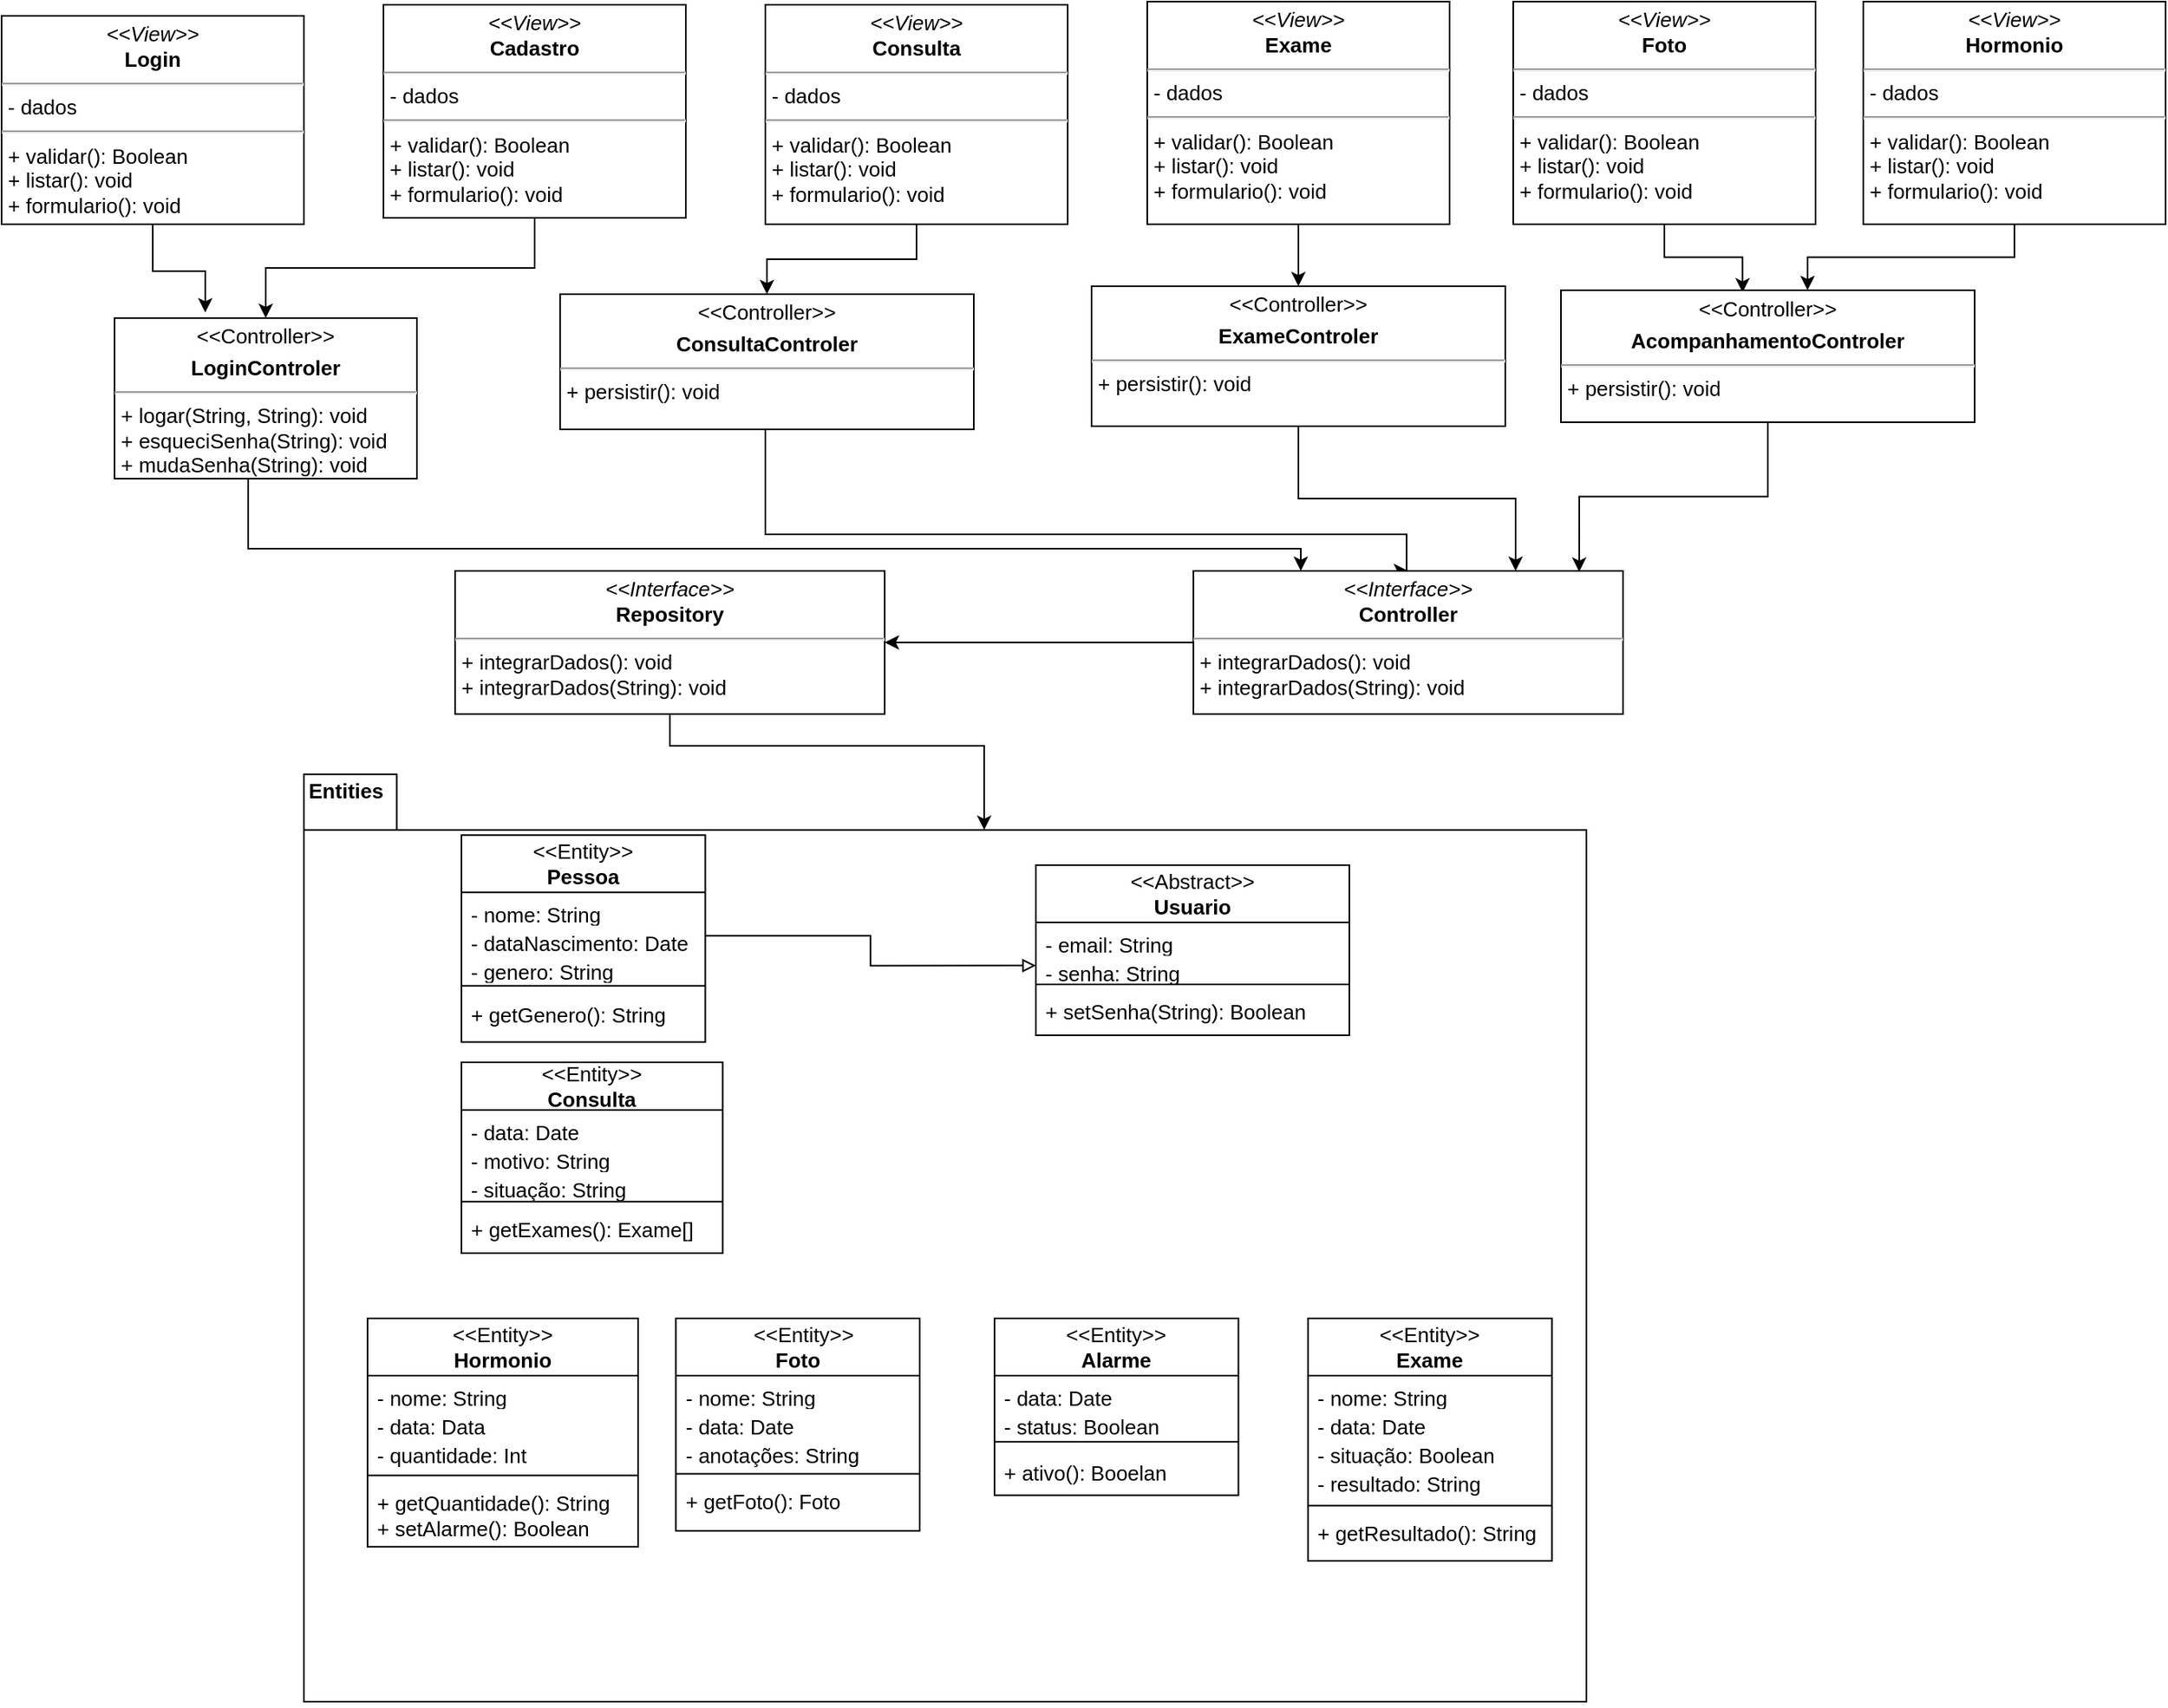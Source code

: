 <mxfile version="21.7.2" type="github">
  <diagram name="Página-1" id="MxIFzGJbgPdJj9NGr6BE">
    <mxGraphModel dx="3010" dy="834" grid="0" gridSize="10" guides="1" tooltips="1" connect="1" arrows="1" fold="1" page="1" pageScale="1" pageWidth="827" pageHeight="1169" math="0" shadow="0">
      <root>
        <mxCell id="0" />
        <mxCell id="1" parent="0" />
        <mxCell id="8MOAWp1Sfqbr2MybWYsb-131" style="edgeStyle=orthogonalEdgeStyle;rounded=0;orthogonalLoop=1;jettySize=auto;html=1;entryX=0.25;entryY=0;entryDx=0;entryDy=0;" edge="1" parent="1" source="8MOAWp1Sfqbr2MybWYsb-63" target="8MOAWp1Sfqbr2MybWYsb-112">
          <mxGeometry relative="1" as="geometry">
            <Array as="points">
              <mxPoint x="-502" y="363" />
              <mxPoint x="160" y="363" />
            </Array>
          </mxGeometry>
        </mxCell>
        <mxCell id="8MOAWp1Sfqbr2MybWYsb-63" value="&lt;p style=&quot;border-color: var(--border-color); margin: 4px 0px 0px; text-align: center; font-size: 13px;&quot;&gt;&amp;lt;&amp;lt;Controller&amp;gt;&amp;gt;&lt;/p&gt;&lt;p style=&quot;margin: 4px 0px 0px; text-align: center; font-size: 13px;&quot;&gt;&lt;b style=&quot;font-size: 13px;&quot;&gt;LoginControler&lt;/b&gt;&lt;/p&gt;&lt;hr style=&quot;font-size: 13px;&quot;&gt;&lt;p style=&quot;margin: 0px 0px 0px 4px; font-size: 13px;&quot;&gt;&lt;/p&gt;&lt;p style=&quot;margin: 0px 0px 0px 4px; font-size: 13px;&quot;&gt;+ logar(String, String): void&lt;/p&gt;&lt;p style=&quot;margin: 0px 0px 0px 4px; font-size: 13px;&quot;&gt;+ esqueciSenha(String): void&lt;/p&gt;&lt;p style=&quot;margin: 0px 0px 0px 4px; font-size: 13px;&quot;&gt;+ mudaSenha(String): void&lt;/p&gt;" style="verticalAlign=top;align=left;overflow=fill;fontSize=13;fontFamily=Helvetica;html=1;whiteSpace=wrap;swimlaneLine=1;" vertex="1" parent="1">
          <mxGeometry x="-586" y="218" width="190" height="101" as="geometry" />
        </mxCell>
        <mxCell id="8MOAWp1Sfqbr2MybWYsb-68" style="edgeStyle=orthogonalEdgeStyle;rounded=0;orthogonalLoop=1;jettySize=auto;html=1;entryX=0.3;entryY=-0.035;entryDx=0;entryDy=0;entryPerimeter=0;fontSize=13;swimlaneLine=1;" edge="1" parent="1" source="8MOAWp1Sfqbr2MybWYsb-64" target="8MOAWp1Sfqbr2MybWYsb-63">
          <mxGeometry relative="1" as="geometry" />
        </mxCell>
        <mxCell id="8MOAWp1Sfqbr2MybWYsb-64" value="&lt;p style=&quot;margin: 4px 0px 0px; text-align: center; font-size: 13px;&quot;&gt;&lt;i style=&quot;font-size: 13px;&quot;&gt;&amp;lt;&amp;lt;View&amp;gt;&amp;gt;&lt;/i&gt;&lt;br style=&quot;font-size: 13px;&quot;&gt;&lt;b style=&quot;font-size: 13px;&quot;&gt;Login&lt;/b&gt;&lt;/p&gt;&lt;hr style=&quot;font-size: 13px;&quot;&gt;&lt;p style=&quot;margin: 0px 0px 0px 4px; font-size: 13px;&quot;&gt;- dados&lt;br style=&quot;border-color: var(--border-color); font-size: 13px;&quot;&gt;&lt;/p&gt;&lt;hr style=&quot;font-size: 13px;&quot;&gt;&lt;p style=&quot;margin: 0px 0px 0px 4px; font-size: 13px;&quot;&gt;+ validar(): Boolean&lt;/p&gt;&lt;p style=&quot;border-color: var(--border-color); margin: 0px 0px 0px 4px; font-size: 13px;&quot;&gt;+ listar(): void&lt;/p&gt;&lt;p style=&quot;border-color: var(--border-color); margin: 0px 0px 0px 4px; font-size: 13px;&quot;&gt;+ formulario(): void&lt;/p&gt;" style="verticalAlign=top;align=left;overflow=fill;fontSize=13;fontFamily=Helvetica;html=1;whiteSpace=wrap;swimlaneLine=1;" vertex="1" parent="1">
          <mxGeometry x="-657" y="28" width="190" height="131" as="geometry" />
        </mxCell>
        <mxCell id="8MOAWp1Sfqbr2MybWYsb-67" style="edgeStyle=orthogonalEdgeStyle;rounded=0;orthogonalLoop=1;jettySize=auto;html=1;fontSize=13;swimlaneLine=1;" edge="1" parent="1" source="8MOAWp1Sfqbr2MybWYsb-66" target="8MOAWp1Sfqbr2MybWYsb-63">
          <mxGeometry relative="1" as="geometry" />
        </mxCell>
        <mxCell id="8MOAWp1Sfqbr2MybWYsb-66" value="&lt;p style=&quot;margin: 4px 0px 0px; text-align: center; font-size: 13px;&quot;&gt;&lt;i style=&quot;font-size: 13px;&quot;&gt;&amp;lt;&amp;lt;View&amp;gt;&amp;gt;&lt;/i&gt;&lt;br style=&quot;font-size: 13px;&quot;&gt;&lt;b style=&quot;font-size: 13px;&quot;&gt;Cadastro&lt;/b&gt;&lt;/p&gt;&lt;hr style=&quot;font-size: 13px;&quot;&gt;&lt;p style=&quot;margin: 0px 0px 0px 4px; font-size: 13px;&quot;&gt;- dados&lt;br style=&quot;font-size: 13px;&quot;&gt;&lt;/p&gt;&lt;hr style=&quot;font-size: 13px;&quot;&gt;&lt;p style=&quot;border-color: var(--border-color); margin: 0px 0px 0px 4px; font-size: 13px;&quot;&gt;+ validar(): Boolean&lt;/p&gt;&lt;p style=&quot;border-color: var(--border-color); margin: 0px 0px 0px 4px; font-size: 13px;&quot;&gt;+ listar(): void&lt;/p&gt;&lt;p style=&quot;border-color: var(--border-color); margin: 0px 0px 0px 4px; font-size: 13px;&quot;&gt;+ formulario(): void&lt;/p&gt;" style="verticalAlign=top;align=left;overflow=fill;fontSize=13;fontFamily=Helvetica;html=1;whiteSpace=wrap;swimlaneLine=1;" vertex="1" parent="1">
          <mxGeometry x="-417" y="21" width="190" height="134" as="geometry" />
        </mxCell>
        <mxCell id="8MOAWp1Sfqbr2MybWYsb-99" style="edgeStyle=orthogonalEdgeStyle;rounded=0;orthogonalLoop=1;jettySize=auto;html=1;entryX=0.5;entryY=0;entryDx=0;entryDy=0;fontSize=13;swimlaneLine=1;" edge="1" parent="1" source="8MOAWp1Sfqbr2MybWYsb-69" target="8MOAWp1Sfqbr2MybWYsb-98">
          <mxGeometry relative="1" as="geometry" />
        </mxCell>
        <mxCell id="8MOAWp1Sfqbr2MybWYsb-69" value="&lt;p style=&quot;margin: 4px 0px 0px; text-align: center; font-size: 13px;&quot;&gt;&lt;i style=&quot;font-size: 13px;&quot;&gt;&amp;lt;&amp;lt;View&amp;gt;&amp;gt;&lt;/i&gt;&lt;br style=&quot;font-size: 13px;&quot;&gt;&lt;b style=&quot;font-size: 13px;&quot;&gt;Consulta&lt;/b&gt;&lt;/p&gt;&lt;hr style=&quot;font-size: 13px;&quot;&gt;&lt;p style=&quot;margin: 0px 0px 0px 4px; font-size: 13px;&quot;&gt;- dados&lt;br style=&quot;border-color: var(--border-color); font-size: 13px;&quot;&gt;&lt;/p&gt;&lt;hr style=&quot;font-size: 13px;&quot;&gt;&lt;p style=&quot;border-color: var(--border-color); margin: 0px 0px 0px 4px; font-size: 13px;&quot;&gt;+ validar(): Boolean&lt;/p&gt;&lt;p style=&quot;border-color: var(--border-color); margin: 0px 0px 0px 4px; font-size: 13px;&quot;&gt;+ listar(): void&lt;/p&gt;&lt;p style=&quot;border-color: var(--border-color); margin: 0px 0px 0px 4px; font-size: 13px;&quot;&gt;+ formulario(): void&lt;/p&gt;" style="verticalAlign=top;align=left;overflow=fill;fontSize=13;fontFamily=Helvetica;html=1;whiteSpace=wrap;swimlaneLine=1;" vertex="1" parent="1">
          <mxGeometry x="-177" y="21" width="190" height="138" as="geometry" />
        </mxCell>
        <mxCell id="8MOAWp1Sfqbr2MybWYsb-124" style="edgeStyle=orthogonalEdgeStyle;rounded=0;orthogonalLoop=1;jettySize=auto;html=1;entryX=0;entryY=0;entryDx=427.5;entryDy=35;entryPerimeter=0;" edge="1" parent="1" source="8MOAWp1Sfqbr2MybWYsb-71" target="8MOAWp1Sfqbr2MybWYsb-72">
          <mxGeometry relative="1" as="geometry">
            <Array as="points">
              <mxPoint x="-237" y="487" />
              <mxPoint x="-40" y="487" />
            </Array>
          </mxGeometry>
        </mxCell>
        <mxCell id="8MOAWp1Sfqbr2MybWYsb-71" value="&lt;p style=&quot;margin: 4px 0px 0px; text-align: center; font-size: 13px;&quot;&gt;&lt;i style=&quot;font-size: 13px;&quot;&gt;&amp;lt;&amp;lt;Interface&amp;gt;&amp;gt;&lt;/i&gt;&lt;br style=&quot;font-size: 13px;&quot;&gt;&lt;b style=&quot;font-size: 13px;&quot;&gt;Repository&lt;/b&gt;&lt;/p&gt;&lt;hr style=&quot;font-size: 13px;&quot;&gt;&lt;p style=&quot;margin: 0px 0px 0px 4px; font-size: 13px;&quot;&gt;&lt;/p&gt;&lt;p style=&quot;margin: 0px 0px 0px 4px; font-size: 13px;&quot;&gt;+ integrarDados(): void&lt;/p&gt;&lt;p style=&quot;margin: 0px 0px 0px 4px; font-size: 13px;&quot;&gt;+ integrarDados(String): void&lt;br style=&quot;font-size: 13px;&quot;&gt;&lt;/p&gt;" style="verticalAlign=top;align=left;overflow=fill;fontSize=13;fontFamily=Helvetica;html=1;whiteSpace=wrap;swimlaneLine=1;" vertex="1" parent="1">
          <mxGeometry x="-372" y="377" width="270" height="90" as="geometry" />
        </mxCell>
        <mxCell id="8MOAWp1Sfqbr2MybWYsb-96" value="" style="group;fontSize=13;swimlaneLine=1;" vertex="1" connectable="0" parent="1">
          <mxGeometry x="-471" y="509" width="810" height="582" as="geometry" />
        </mxCell>
        <mxCell id="8MOAWp1Sfqbr2MybWYsb-72" value="" style="shape=folder;fontStyle=1;spacingTop=10;tabWidth=45;tabHeight=35;tabPosition=left;html=1;whiteSpace=wrap;fontSize=13;swimlaneLine=1;" vertex="1" parent="8MOAWp1Sfqbr2MybWYsb-96">
          <mxGeometry x="4" y="-4.18" width="806" height="583.18" as="geometry" />
        </mxCell>
        <mxCell id="8MOAWp1Sfqbr2MybWYsb-1" value="&amp;nbsp; &amp;lt;&amp;lt;Entity&amp;gt;&amp;gt;&lt;br style=&quot;border-color: var(--border-color); font-size: 13px;&quot;&gt;&lt;b style=&quot;font-size: 13px;&quot;&gt;Foto&lt;/b&gt;" style="swimlane;fontStyle=0;childLayout=stackLayout;horizontal=1;startSize=36;fillColor=none;horizontalStack=0;resizeParent=1;resizeParentMax=0;resizeLast=0;collapsible=1;marginBottom=0;whiteSpace=wrap;html=1;fontSize=13;swimlaneLine=1;" vertex="1" parent="8MOAWp1Sfqbr2MybWYsb-96">
          <mxGeometry x="237.74" y="338" width="153.24" height="133.64" as="geometry" />
        </mxCell>
        <mxCell id="8MOAWp1Sfqbr2MybWYsb-2" value="- nome: String" style="text;strokeColor=none;fillColor=none;align=left;verticalAlign=top;spacingLeft=4;spacingRight=4;overflow=hidden;rotatable=0;points=[[0,0.5],[1,0.5]];portConstraint=eastwest;whiteSpace=wrap;html=1;fontSize=13;swimlaneLine=1;" vertex="1" parent="8MOAWp1Sfqbr2MybWYsb-1">
          <mxGeometry y="36" width="153.24" height="18.122" as="geometry" />
        </mxCell>
        <mxCell id="8MOAWp1Sfqbr2MybWYsb-3" value="- data: Date" style="text;strokeColor=none;fillColor=none;align=left;verticalAlign=top;spacingLeft=4;spacingRight=4;overflow=hidden;rotatable=0;points=[[0,0.5],[1,0.5]];portConstraint=eastwest;whiteSpace=wrap;html=1;fontSize=13;swimlaneLine=1;" vertex="1" parent="8MOAWp1Sfqbr2MybWYsb-1">
          <mxGeometry y="54.122" width="153.24" height="18.122" as="geometry" />
        </mxCell>
        <mxCell id="8MOAWp1Sfqbr2MybWYsb-4" value="- anotações: String" style="text;strokeColor=none;fillColor=none;align=left;verticalAlign=top;spacingLeft=4;spacingRight=4;overflow=hidden;rotatable=0;points=[[0,0.5],[1,0.5]];portConstraint=eastwest;whiteSpace=wrap;html=1;fontSize=13;swimlaneLine=1;" vertex="1" parent="8MOAWp1Sfqbr2MybWYsb-1">
          <mxGeometry y="72.244" width="153.24" height="22.76" as="geometry" />
        </mxCell>
        <mxCell id="8MOAWp1Sfqbr2MybWYsb-84" value="" style="line;strokeWidth=1;fillColor=none;align=left;verticalAlign=middle;spacingTop=-1;spacingLeft=3;spacingRight=3;rotatable=0;labelPosition=right;points=[];portConstraint=eastwest;strokeColor=inherit;fontSize=13;swimlaneLine=1;" vertex="1" parent="8MOAWp1Sfqbr2MybWYsb-1">
          <mxGeometry y="95.004" width="153.24" height="5.576" as="geometry" />
        </mxCell>
        <mxCell id="8MOAWp1Sfqbr2MybWYsb-85" value="+ getFoto(): Foto" style="text;strokeColor=none;fillColor=none;align=left;verticalAlign=top;spacingLeft=4;spacingRight=4;overflow=hidden;rotatable=0;points=[[0,0.5],[1,0.5]];portConstraint=eastwest;whiteSpace=wrap;html=1;fontSize=13;swimlaneLine=1;" vertex="1" parent="8MOAWp1Sfqbr2MybWYsb-1">
          <mxGeometry y="100.58" width="153.24" height="33.06" as="geometry" />
        </mxCell>
        <mxCell id="8MOAWp1Sfqbr2MybWYsb-5" value="&amp;lt;&amp;lt;Entity&amp;gt;&amp;gt;&lt;br style=&quot;border-color: var(--border-color); font-size: 13px;&quot;&gt;&lt;b style=&quot;font-size: 13px;&quot;&gt;Hormonio&lt;/b&gt;" style="swimlane;fontStyle=0;childLayout=stackLayout;horizontal=1;startSize=36;fillColor=none;horizontalStack=0;resizeParent=1;resizeParentMax=0;resizeLast=0;collapsible=1;marginBottom=0;whiteSpace=wrap;html=1;fontSize=13;swimlaneLine=1;" vertex="1" parent="8MOAWp1Sfqbr2MybWYsb-96">
          <mxGeometry x="44" y="338" width="170" height="143.64" as="geometry" />
        </mxCell>
        <mxCell id="8MOAWp1Sfqbr2MybWYsb-6" value="- nome: String" style="text;strokeColor=none;fillColor=none;align=left;verticalAlign=top;spacingLeft=4;spacingRight=4;overflow=hidden;rotatable=0;points=[[0,0.5],[1,0.5]];portConstraint=eastwest;whiteSpace=wrap;html=1;fontSize=13;swimlaneLine=1;" vertex="1" parent="8MOAWp1Sfqbr2MybWYsb-5">
          <mxGeometry y="36" width="170" height="18.122" as="geometry" />
        </mxCell>
        <mxCell id="8MOAWp1Sfqbr2MybWYsb-7" value="- data: Data" style="text;strokeColor=none;fillColor=none;align=left;verticalAlign=top;spacingLeft=4;spacingRight=4;overflow=hidden;rotatable=0;points=[[0,0.5],[1,0.5]];portConstraint=eastwest;whiteSpace=wrap;html=1;fontSize=13;swimlaneLine=1;" vertex="1" parent="8MOAWp1Sfqbr2MybWYsb-5">
          <mxGeometry y="54.122" width="170" height="18.122" as="geometry" />
        </mxCell>
        <mxCell id="8MOAWp1Sfqbr2MybWYsb-8" value="- quantidade: Int" style="text;strokeColor=none;fillColor=none;align=left;verticalAlign=top;spacingLeft=4;spacingRight=4;overflow=hidden;rotatable=0;points=[[0,0.5],[1,0.5]];portConstraint=eastwest;whiteSpace=wrap;html=1;fontSize=13;swimlaneLine=1;" vertex="1" parent="8MOAWp1Sfqbr2MybWYsb-5">
          <mxGeometry y="72.244" width="170" height="23.76" as="geometry" />
        </mxCell>
        <mxCell id="8MOAWp1Sfqbr2MybWYsb-46" value="" style="line;strokeWidth=1;fillColor=none;align=left;verticalAlign=middle;spacingTop=-1;spacingLeft=3;spacingRight=3;rotatable=0;labelPosition=right;points=[];portConstraint=eastwest;strokeColor=inherit;fontSize=13;swimlaneLine=1;" vertex="1" parent="8MOAWp1Sfqbr2MybWYsb-5">
          <mxGeometry y="96.004" width="170" height="5.576" as="geometry" />
        </mxCell>
        <mxCell id="8MOAWp1Sfqbr2MybWYsb-47" value="+ getQuantidade(): String&lt;br style=&quot;font-size: 13px;&quot;&gt;+ setAlarme(): Boolean" style="text;strokeColor=none;fillColor=none;align=left;verticalAlign=top;spacingLeft=4;spacingRight=4;overflow=hidden;rotatable=0;points=[[0,0.5],[1,0.5]];portConstraint=eastwest;whiteSpace=wrap;html=1;fontSize=13;swimlaneLine=1;" vertex="1" parent="8MOAWp1Sfqbr2MybWYsb-5">
          <mxGeometry y="101.58" width="170" height="42.06" as="geometry" />
        </mxCell>
        <mxCell id="8MOAWp1Sfqbr2MybWYsb-10" value="&amp;lt;&amp;lt;Entity&amp;gt;&amp;gt;&lt;br style=&quot;font-size: 13px;&quot;&gt;&lt;b style=&quot;font-size: 13px;&quot;&gt;Pessoa&lt;/b&gt;" style="swimlane;fontStyle=0;childLayout=stackLayout;horizontal=1;startSize=36;fillColor=none;horizontalStack=0;resizeParent=1;resizeParentMax=0;resizeLast=0;collapsible=1;marginBottom=0;whiteSpace=wrap;html=1;fontSize=13;swimlaneLine=1;" vertex="1" parent="8MOAWp1Sfqbr2MybWYsb-96">
          <mxGeometry x="103.003" y="34.153" width="153.24" height="130.056" as="geometry" />
        </mxCell>
        <mxCell id="8MOAWp1Sfqbr2MybWYsb-11" value="- nome: String" style="text;strokeColor=none;fillColor=none;align=left;verticalAlign=top;spacingLeft=4;spacingRight=4;overflow=hidden;rotatable=0;points=[[0,0.5],[1,0.5]];portConstraint=eastwest;whiteSpace=wrap;html=1;fontSize=13;swimlaneLine=1;" vertex="1" parent="8MOAWp1Sfqbr2MybWYsb-10">
          <mxGeometry y="36" width="153.24" height="18.122" as="geometry" />
        </mxCell>
        <mxCell id="8MOAWp1Sfqbr2MybWYsb-12" value="- dataNascimento: Date" style="text;strokeColor=none;fillColor=none;align=left;verticalAlign=top;spacingLeft=4;spacingRight=4;overflow=hidden;rotatable=0;points=[[0,0.5],[1,0.5]];portConstraint=eastwest;whiteSpace=wrap;html=1;fontSize=13;swimlaneLine=1;" vertex="1" parent="8MOAWp1Sfqbr2MybWYsb-10">
          <mxGeometry y="54.122" width="153.24" height="18.122" as="geometry" />
        </mxCell>
        <mxCell id="8MOAWp1Sfqbr2MybWYsb-13" value="- genero: String" style="text;strokeColor=none;fillColor=none;align=left;verticalAlign=top;spacingLeft=4;spacingRight=4;overflow=hidden;rotatable=0;points=[[0,0.5],[1,0.5]];portConstraint=eastwest;whiteSpace=wrap;html=1;fontSize=13;swimlaneLine=1;" vertex="1" parent="8MOAWp1Sfqbr2MybWYsb-10">
          <mxGeometry y="72.244" width="153.24" height="18.122" as="geometry" />
        </mxCell>
        <mxCell id="8MOAWp1Sfqbr2MybWYsb-57" value="" style="line;strokeWidth=1;fillColor=none;align=left;verticalAlign=middle;spacingTop=-1;spacingLeft=3;spacingRight=3;rotatable=0;labelPosition=right;points=[];portConstraint=eastwest;strokeColor=inherit;fontSize=13;swimlaneLine=1;" vertex="1" parent="8MOAWp1Sfqbr2MybWYsb-10">
          <mxGeometry y="90.366" width="153.24" height="8.63" as="geometry" />
        </mxCell>
        <mxCell id="8MOAWp1Sfqbr2MybWYsb-58" value="+ getGenero(): String" style="text;strokeColor=none;fillColor=none;align=left;verticalAlign=top;spacingLeft=4;spacingRight=4;overflow=hidden;rotatable=0;points=[[0,0.5],[1,0.5]];portConstraint=eastwest;whiteSpace=wrap;html=1;fontSize=13;swimlaneLine=1;" vertex="1" parent="8MOAWp1Sfqbr2MybWYsb-10">
          <mxGeometry y="98.996" width="153.24" height="31.06" as="geometry" />
        </mxCell>
        <mxCell id="8MOAWp1Sfqbr2MybWYsb-14" value="&amp;lt;&amp;lt;Entity&amp;gt;&amp;gt;&lt;br style=&quot;border-color: var(--border-color); font-size: 13px;&quot;&gt;&lt;b style=&quot;font-size: 13px;&quot;&gt;Consulta&lt;/b&gt;" style="swimlane;fontStyle=0;childLayout=stackLayout;horizontal=1;startSize=30;fillColor=none;horizontalStack=0;resizeParent=1;resizeParentMax=0;resizeLast=0;collapsible=1;marginBottom=0;whiteSpace=wrap;html=1;fontSize=13;swimlaneLine=1;" vertex="1" parent="8MOAWp1Sfqbr2MybWYsb-96">
          <mxGeometry x="103.003" y="176.995" width="164.19" height="119.996" as="geometry" />
        </mxCell>
        <mxCell id="8MOAWp1Sfqbr2MybWYsb-15" value="- data: Date" style="text;strokeColor=none;fillColor=none;align=left;verticalAlign=top;spacingLeft=4;spacingRight=4;overflow=hidden;rotatable=0;points=[[0,0.5],[1,0.5]];portConstraint=eastwest;whiteSpace=wrap;html=1;fontSize=13;swimlaneLine=1;" vertex="1" parent="8MOAWp1Sfqbr2MybWYsb-14">
          <mxGeometry y="30" width="164.19" height="18.122" as="geometry" />
        </mxCell>
        <mxCell id="8MOAWp1Sfqbr2MybWYsb-16" value="- motivo: String" style="text;strokeColor=none;fillColor=none;align=left;verticalAlign=top;spacingLeft=4;spacingRight=4;overflow=hidden;rotatable=0;points=[[0,0.5],[1,0.5]];portConstraint=eastwest;whiteSpace=wrap;html=1;fontSize=13;swimlaneLine=1;" vertex="1" parent="8MOAWp1Sfqbr2MybWYsb-14">
          <mxGeometry y="48.122" width="164.19" height="18.122" as="geometry" />
        </mxCell>
        <mxCell id="8MOAWp1Sfqbr2MybWYsb-17" value="- situação: String" style="text;strokeColor=none;fillColor=none;align=left;verticalAlign=top;spacingLeft=4;spacingRight=4;overflow=hidden;rotatable=0;points=[[0,0.5],[1,0.5]];portConstraint=eastwest;whiteSpace=wrap;html=1;fontSize=13;swimlaneLine=1;" vertex="1" parent="8MOAWp1Sfqbr2MybWYsb-14">
          <mxGeometry y="66.244" width="164.19" height="18.122" as="geometry" />
        </mxCell>
        <mxCell id="8MOAWp1Sfqbr2MybWYsb-78" value="" style="line;strokeWidth=1;fillColor=none;align=left;verticalAlign=middle;spacingTop=-1;spacingLeft=3;spacingRight=3;rotatable=0;labelPosition=right;points=[];portConstraint=eastwest;strokeColor=inherit;fontSize=13;swimlaneLine=1;" vertex="1" parent="8MOAWp1Sfqbr2MybWYsb-14">
          <mxGeometry y="84.366" width="164.19" height="6.63" as="geometry" />
        </mxCell>
        <mxCell id="8MOAWp1Sfqbr2MybWYsb-79" value="+ getExames(): Exame[]" style="text;strokeColor=none;fillColor=none;align=left;verticalAlign=top;spacingLeft=4;spacingRight=4;overflow=hidden;rotatable=0;points=[[0,0.5],[1,0.5]];portConstraint=eastwest;whiteSpace=wrap;html=1;fontSize=13;swimlaneLine=1;" vertex="1" parent="8MOAWp1Sfqbr2MybWYsb-14">
          <mxGeometry y="90.996" width="164.19" height="29" as="geometry" />
        </mxCell>
        <mxCell id="8MOAWp1Sfqbr2MybWYsb-18" value="&amp;lt;&amp;lt;Entity&amp;gt;&amp;gt;&lt;br style=&quot;border-color: var(--border-color); font-size: 13px;&quot;&gt;&lt;b style=&quot;font-size: 13px;&quot;&gt;Exame&lt;/b&gt;" style="swimlane;fontStyle=0;childLayout=stackLayout;horizontal=1;startSize=36;fillColor=none;horizontalStack=0;resizeParent=1;resizeParentMax=0;resizeLast=0;collapsible=1;marginBottom=0;whiteSpace=wrap;html=1;fontSize=13;swimlaneLine=1;" vertex="1" parent="8MOAWp1Sfqbr2MybWYsb-96">
          <mxGeometry x="635.079" y="338.004" width="153.24" height="152.513" as="geometry" />
        </mxCell>
        <mxCell id="8MOAWp1Sfqbr2MybWYsb-19" value="- nome: String" style="text;strokeColor=none;fillColor=none;align=left;verticalAlign=top;spacingLeft=4;spacingRight=4;overflow=hidden;rotatable=0;points=[[0,0.5],[1,0.5]];portConstraint=eastwest;whiteSpace=wrap;html=1;fontSize=13;swimlaneLine=1;" vertex="1" parent="8MOAWp1Sfqbr2MybWYsb-18">
          <mxGeometry y="36" width="153.24" height="18.122" as="geometry" />
        </mxCell>
        <mxCell id="8MOAWp1Sfqbr2MybWYsb-20" value="- data: Date" style="text;strokeColor=none;fillColor=none;align=left;verticalAlign=top;spacingLeft=4;spacingRight=4;overflow=hidden;rotatable=0;points=[[0,0.5],[1,0.5]];portConstraint=eastwest;whiteSpace=wrap;html=1;fontSize=13;swimlaneLine=1;" vertex="1" parent="8MOAWp1Sfqbr2MybWYsb-18">
          <mxGeometry y="54.122" width="153.24" height="18.122" as="geometry" />
        </mxCell>
        <mxCell id="8MOAWp1Sfqbr2MybWYsb-21" value="- situação: Boolean" style="text;strokeColor=none;fillColor=none;align=left;verticalAlign=top;spacingLeft=4;spacingRight=4;overflow=hidden;rotatable=0;points=[[0,0.5],[1,0.5]];portConstraint=eastwest;whiteSpace=wrap;html=1;fontSize=13;swimlaneLine=1;" vertex="1" parent="8MOAWp1Sfqbr2MybWYsb-18">
          <mxGeometry y="72.244" width="153.24" height="18.122" as="geometry" />
        </mxCell>
        <mxCell id="8MOAWp1Sfqbr2MybWYsb-22" value="- resultado: String" style="text;strokeColor=none;fillColor=none;align=left;verticalAlign=top;spacingLeft=4;spacingRight=4;overflow=hidden;rotatable=0;points=[[0,0.5],[1,0.5]];portConstraint=eastwest;whiteSpace=wrap;html=1;fontSize=13;swimlaneLine=1;" vertex="1" parent="8MOAWp1Sfqbr2MybWYsb-18">
          <mxGeometry y="90.366" width="153.24" height="24.63" as="geometry" />
        </mxCell>
        <mxCell id="8MOAWp1Sfqbr2MybWYsb-80" value="" style="line;strokeWidth=1;fillColor=none;align=left;verticalAlign=middle;spacingTop=-1;spacingLeft=3;spacingRight=3;rotatable=0;labelPosition=right;points=[];portConstraint=eastwest;strokeColor=inherit;fontSize=13;swimlaneLine=1;" vertex="1" parent="8MOAWp1Sfqbr2MybWYsb-18">
          <mxGeometry y="114.996" width="153.24" height="5.576" as="geometry" />
        </mxCell>
        <mxCell id="8MOAWp1Sfqbr2MybWYsb-81" value="+ getResultado(): String" style="text;strokeColor=none;fillColor=none;align=left;verticalAlign=top;spacingLeft=4;spacingRight=4;overflow=hidden;rotatable=0;points=[[0,0.5],[1,0.5]];portConstraint=eastwest;whiteSpace=wrap;html=1;fontSize=13;swimlaneLine=1;" vertex="1" parent="8MOAWp1Sfqbr2MybWYsb-18">
          <mxGeometry y="120.573" width="153.24" height="31.94" as="geometry" />
        </mxCell>
        <mxCell id="8MOAWp1Sfqbr2MybWYsb-48" value="&amp;lt;&amp;lt;Entity&amp;gt;&amp;gt;&lt;br style=&quot;border-color: var(--border-color); font-size: 13px;&quot;&gt;&lt;b style=&quot;font-size: 13px;&quot;&gt;Alarme&lt;/b&gt;" style="swimlane;fontStyle=0;childLayout=stackLayout;horizontal=1;startSize=36;fillColor=none;horizontalStack=0;resizeParent=1;resizeParentMax=0;resizeLast=0;collapsible=1;marginBottom=0;whiteSpace=wrap;html=1;fontSize=13;swimlaneLine=1;" vertex="1" parent="8MOAWp1Sfqbr2MybWYsb-96">
          <mxGeometry x="438.052" y="338.004" width="153.24" height="111.184" as="geometry" />
        </mxCell>
        <mxCell id="8MOAWp1Sfqbr2MybWYsb-50" value="- data: Date" style="text;strokeColor=none;fillColor=none;align=left;verticalAlign=top;spacingLeft=4;spacingRight=4;overflow=hidden;rotatable=0;points=[[0,0.5],[1,0.5]];portConstraint=eastwest;whiteSpace=wrap;html=1;fontSize=13;swimlaneLine=1;" vertex="1" parent="8MOAWp1Sfqbr2MybWYsb-48">
          <mxGeometry y="36" width="153.24" height="18.122" as="geometry" />
        </mxCell>
        <mxCell id="8MOAWp1Sfqbr2MybWYsb-51" value="- status: Boolean" style="text;strokeColor=none;fillColor=none;align=left;verticalAlign=top;spacingLeft=4;spacingRight=4;overflow=hidden;rotatable=0;points=[[0,0.5],[1,0.5]];portConstraint=eastwest;whiteSpace=wrap;html=1;fontSize=13;swimlaneLine=1;" vertex="1" parent="8MOAWp1Sfqbr2MybWYsb-48">
          <mxGeometry y="54.122" width="153.24" height="18.122" as="geometry" />
        </mxCell>
        <mxCell id="8MOAWp1Sfqbr2MybWYsb-52" value="" style="line;strokeWidth=1;fillColor=none;align=left;verticalAlign=middle;spacingTop=-1;spacingLeft=3;spacingRight=3;rotatable=0;labelPosition=right;points=[];portConstraint=eastwest;strokeColor=inherit;fontSize=13;swimlaneLine=1;" vertex="1" parent="8MOAWp1Sfqbr2MybWYsb-48">
          <mxGeometry y="72.244" width="153.24" height="10.76" as="geometry" />
        </mxCell>
        <mxCell id="8MOAWp1Sfqbr2MybWYsb-53" value="+ ativo(): Booelan" style="text;strokeColor=none;fillColor=none;align=left;verticalAlign=top;spacingLeft=4;spacingRight=4;overflow=hidden;rotatable=0;points=[[0,0.5],[1,0.5]];portConstraint=eastwest;whiteSpace=wrap;html=1;fontSize=13;swimlaneLine=1;" vertex="1" parent="8MOAWp1Sfqbr2MybWYsb-48">
          <mxGeometry y="83.004" width="153.24" height="28.18" as="geometry" />
        </mxCell>
        <mxCell id="8MOAWp1Sfqbr2MybWYsb-73" value="&lt;b style=&quot;font-size: 13px;&quot;&gt;&lt;font style=&quot;font-size: 13px;&quot;&gt;Entities&lt;/font&gt;&lt;/b&gt;" style="text;html=1;strokeColor=none;fillColor=none;align=center;verticalAlign=middle;whiteSpace=wrap;rounded=0;fontSize=13;swimlaneLine=1;" vertex="1" parent="8MOAWp1Sfqbr2MybWYsb-96">
          <mxGeometry y="-6.273" width="61" height="24.395" as="geometry" />
        </mxCell>
        <mxCell id="8MOAWp1Sfqbr2MybWYsb-90" value="&amp;lt;&amp;lt;Abstract&amp;gt;&amp;gt;&lt;br style=&quot;font-size: 13px;&quot;&gt;&lt;b style=&quot;font-size: 13px;&quot;&gt;Usuario&lt;/b&gt;" style="swimlane;fontStyle=0;childLayout=stackLayout;horizontal=1;startSize=36;fillColor=none;horizontalStack=0;resizeParent=1;resizeParentMax=0;resizeLast=0;collapsible=1;marginBottom=0;whiteSpace=wrap;html=1;fontSize=13;swimlaneLine=1;" vertex="1" parent="8MOAWp1Sfqbr2MybWYsb-96">
          <mxGeometry x="464.0" y="53.003" width="197.03" height="107.0" as="geometry" />
        </mxCell>
        <mxCell id="8MOAWp1Sfqbr2MybWYsb-91" value="- email: String" style="text;strokeColor=none;fillColor=none;align=left;verticalAlign=top;spacingLeft=4;spacingRight=4;overflow=hidden;rotatable=0;points=[[0,0.5],[1,0.5]];portConstraint=eastwest;whiteSpace=wrap;html=1;fontSize=13;swimlaneLine=1;" vertex="1" parent="8MOAWp1Sfqbr2MybWYsb-90">
          <mxGeometry y="36" width="197.03" height="18.122" as="geometry" />
        </mxCell>
        <mxCell id="8MOAWp1Sfqbr2MybWYsb-92" value="- senha: String" style="text;strokeColor=none;fillColor=none;align=left;verticalAlign=top;spacingLeft=4;spacingRight=4;overflow=hidden;rotatable=0;points=[[0,0.5],[1,0.5]];portConstraint=eastwest;whiteSpace=wrap;html=1;fontSize=13;swimlaneLine=1;" vertex="1" parent="8MOAWp1Sfqbr2MybWYsb-90">
          <mxGeometry y="54.122" width="197.03" height="18.122" as="geometry" />
        </mxCell>
        <mxCell id="8MOAWp1Sfqbr2MybWYsb-94" value="" style="line;strokeWidth=1;fillColor=none;align=left;verticalAlign=middle;spacingTop=-1;spacingLeft=3;spacingRight=3;rotatable=0;labelPosition=right;points=[];portConstraint=eastwest;strokeColor=inherit;fontSize=13;swimlaneLine=1;" vertex="1" parent="8MOAWp1Sfqbr2MybWYsb-90">
          <mxGeometry y="72.244" width="197.03" height="5.576" as="geometry" />
        </mxCell>
        <mxCell id="8MOAWp1Sfqbr2MybWYsb-95" value="+ setSenha(String): Boolean" style="text;strokeColor=none;fillColor=none;align=left;verticalAlign=top;spacingLeft=4;spacingRight=4;overflow=hidden;rotatable=0;points=[[0,0.5],[1,0.5]];portConstraint=eastwest;whiteSpace=wrap;html=1;fontSize=13;swimlaneLine=1;" vertex="1" parent="8MOAWp1Sfqbr2MybWYsb-90">
          <mxGeometry y="77.82" width="197.03" height="29.18" as="geometry" />
        </mxCell>
        <mxCell id="8MOAWp1Sfqbr2MybWYsb-104" style="edgeStyle=orthogonalEdgeStyle;rounded=0;orthogonalLoop=1;jettySize=auto;html=1;entryX=0;entryY=0.5;entryDx=0;entryDy=0;endArrow=block;endFill=0;fontSize=13;swimlaneLine=1;" edge="1" parent="8MOAWp1Sfqbr2MybWYsb-96" source="8MOAWp1Sfqbr2MybWYsb-12" target="8MOAWp1Sfqbr2MybWYsb-92">
          <mxGeometry relative="1" as="geometry" />
        </mxCell>
        <mxCell id="8MOAWp1Sfqbr2MybWYsb-102" style="edgeStyle=orthogonalEdgeStyle;rounded=0;orthogonalLoop=1;jettySize=auto;html=1;entryX=0.5;entryY=0;entryDx=0;entryDy=0;fontSize=13;swimlaneLine=1;" edge="1" parent="1" source="8MOAWp1Sfqbr2MybWYsb-97" target="8MOAWp1Sfqbr2MybWYsb-101">
          <mxGeometry relative="1" as="geometry" />
        </mxCell>
        <mxCell id="8MOAWp1Sfqbr2MybWYsb-97" value="&lt;p style=&quot;margin: 4px 0px 0px; text-align: center; font-size: 13px;&quot;&gt;&lt;i style=&quot;font-size: 13px;&quot;&gt;&amp;lt;&amp;lt;View&amp;gt;&amp;gt;&lt;/i&gt;&lt;br style=&quot;font-size: 13px;&quot;&gt;&lt;b style=&quot;font-size: 13px;&quot;&gt;Exame&lt;/b&gt;&lt;/p&gt;&lt;hr style=&quot;font-size: 13px;&quot;&gt;&lt;p style=&quot;margin: 0px 0px 0px 4px; font-size: 13px;&quot;&gt;- dados&lt;br style=&quot;border-color: var(--border-color); font-size: 13px;&quot;&gt;&lt;/p&gt;&lt;hr style=&quot;font-size: 13px;&quot;&gt;&lt;p style=&quot;border-color: var(--border-color); margin: 0px 0px 0px 4px; font-size: 13px;&quot;&gt;+ validar(): Boolean&lt;/p&gt;&lt;p style=&quot;border-color: var(--border-color); margin: 0px 0px 0px 4px; font-size: 13px;&quot;&gt;+ listar(): void&lt;/p&gt;&lt;p style=&quot;border-color: var(--border-color); margin: 0px 0px 0px 4px; font-size: 13px;&quot;&gt;+ formulario(): void&lt;/p&gt;" style="verticalAlign=top;align=left;overflow=fill;fontSize=13;fontFamily=Helvetica;html=1;whiteSpace=wrap;swimlaneLine=1;" vertex="1" parent="1">
          <mxGeometry x="63" y="19" width="190" height="140" as="geometry" />
        </mxCell>
        <mxCell id="8MOAWp1Sfqbr2MybWYsb-129" style="edgeStyle=orthogonalEdgeStyle;rounded=0;orthogonalLoop=1;jettySize=auto;html=1;entryX=0.5;entryY=0;entryDx=0;entryDy=0;" edge="1" parent="1" source="8MOAWp1Sfqbr2MybWYsb-98" target="8MOAWp1Sfqbr2MybWYsb-112">
          <mxGeometry relative="1" as="geometry">
            <Array as="points">
              <mxPoint x="-177" y="354" />
              <mxPoint x="226" y="354" />
              <mxPoint x="226" y="377" />
            </Array>
          </mxGeometry>
        </mxCell>
        <mxCell id="8MOAWp1Sfqbr2MybWYsb-98" value="&lt;p style=&quot;margin: 4px 0px 0px; text-align: center; font-size: 13px;&quot;&gt;&amp;lt;&amp;lt;Controller&amp;gt;&lt;span style=&quot;font-size: 13px;&quot;&gt;&amp;gt;&lt;/span&gt;&lt;/p&gt;&lt;p style=&quot;margin: 4px 0px 0px; text-align: center; font-size: 13px;&quot;&gt;&lt;b style=&quot;font-size: 13px;&quot;&gt;ConsultaControler&lt;/b&gt;&lt;/p&gt;&lt;hr style=&quot;font-size: 13px;&quot;&gt;&lt;p style=&quot;margin: 0px 0px 0px 4px; font-size: 13px;&quot;&gt;&lt;/p&gt;&lt;p style=&quot;margin: 0px 0px 0px 4px; font-size: 13px;&quot;&gt;+ persistir(): void&lt;/p&gt;" style="verticalAlign=top;align=left;overflow=fill;fontSize=13;fontFamily=Helvetica;html=1;whiteSpace=wrap;swimlaneLine=1;" vertex="1" parent="1">
          <mxGeometry x="-306" y="203" width="260" height="85" as="geometry" />
        </mxCell>
        <mxCell id="8MOAWp1Sfqbr2MybWYsb-128" style="edgeStyle=orthogonalEdgeStyle;rounded=0;orthogonalLoop=1;jettySize=auto;html=1;entryX=0.75;entryY=0;entryDx=0;entryDy=0;" edge="1" parent="1" source="8MOAWp1Sfqbr2MybWYsb-101" target="8MOAWp1Sfqbr2MybWYsb-112">
          <mxGeometry relative="1" as="geometry" />
        </mxCell>
        <mxCell id="8MOAWp1Sfqbr2MybWYsb-101" value="&lt;p style=&quot;border-color: var(--border-color); margin: 4px 0px 0px; text-align: center; font-size: 13px;&quot;&gt;&amp;lt;&amp;lt;Controller&amp;gt;&amp;gt;&lt;/p&gt;&lt;p style=&quot;margin: 4px 0px 0px; text-align: center; font-size: 13px;&quot;&gt;&lt;b style=&quot;font-size: 13px;&quot;&gt;ExameControler&lt;/b&gt;&lt;/p&gt;&lt;hr style=&quot;font-size: 13px;&quot;&gt;&lt;p style=&quot;margin: 0px 0px 0px 4px; font-size: 13px;&quot;&gt;&lt;/p&gt;&lt;p style=&quot;margin: 0px 0px 0px 4px; font-size: 13px;&quot;&gt;+ persistir(): void&lt;br&gt;&lt;/p&gt;" style="verticalAlign=top;align=left;overflow=fill;fontSize=13;fontFamily=Helvetica;html=1;whiteSpace=wrap;swimlaneLine=1;" vertex="1" parent="1">
          <mxGeometry x="28" y="198" width="260" height="88" as="geometry" />
        </mxCell>
        <mxCell id="8MOAWp1Sfqbr2MybWYsb-118" style="edgeStyle=orthogonalEdgeStyle;rounded=0;orthogonalLoop=1;jettySize=auto;html=1;entryX=0.439;entryY=0.017;entryDx=0;entryDy=0;entryPerimeter=0;fontSize=13;swimlaneLine=1;" edge="1" parent="1" source="8MOAWp1Sfqbr2MybWYsb-103" target="8MOAWp1Sfqbr2MybWYsb-110">
          <mxGeometry relative="1" as="geometry" />
        </mxCell>
        <mxCell id="8MOAWp1Sfqbr2MybWYsb-103" value="&lt;p style=&quot;margin: 4px 0px 0px; text-align: center; font-size: 13px;&quot;&gt;&lt;i style=&quot;font-size: 13px;&quot;&gt;&amp;lt;&amp;lt;View&amp;gt;&amp;gt;&lt;/i&gt;&lt;br style=&quot;font-size: 13px;&quot;&gt;&lt;b style=&quot;font-size: 13px;&quot;&gt;Foto&lt;/b&gt;&lt;/p&gt;&lt;hr style=&quot;font-size: 13px;&quot;&gt;&lt;p style=&quot;margin: 0px 0px 0px 4px; font-size: 13px;&quot;&gt;- dados&lt;br style=&quot;border-color: var(--border-color); font-size: 13px;&quot;&gt;&lt;/p&gt;&lt;hr style=&quot;font-size: 13px;&quot;&gt;&lt;p style=&quot;border-color: var(--border-color); margin: 0px 0px 0px 4px; font-size: 13px;&quot;&gt;+ validar(): Boolean&lt;/p&gt;&lt;p style=&quot;border-color: var(--border-color); margin: 0px 0px 0px 4px; font-size: 13px;&quot;&gt;+ listar(): void&lt;/p&gt;&lt;p style=&quot;border-color: var(--border-color); margin: 0px 0px 0px 4px; font-size: 13px;&quot;&gt;+ formulario(): void&lt;/p&gt;" style="verticalAlign=top;align=left;overflow=fill;fontSize=13;fontFamily=Helvetica;html=1;whiteSpace=wrap;swimlaneLine=1;" vertex="1" parent="1">
          <mxGeometry x="293" y="19" width="190" height="140" as="geometry" />
        </mxCell>
        <mxCell id="8MOAWp1Sfqbr2MybWYsb-127" style="edgeStyle=orthogonalEdgeStyle;rounded=0;orthogonalLoop=1;jettySize=auto;html=1;entryX=0.898;entryY=0.006;entryDx=0;entryDy=0;entryPerimeter=0;" edge="1" parent="1" source="8MOAWp1Sfqbr2MybWYsb-110" target="8MOAWp1Sfqbr2MybWYsb-112">
          <mxGeometry relative="1" as="geometry" />
        </mxCell>
        <mxCell id="8MOAWp1Sfqbr2MybWYsb-110" value="&lt;p style=&quot;border-color: var(--border-color); margin: 4px 0px 0px; text-align: center; font-size: 13px;&quot;&gt;&amp;lt;&amp;lt;Controller&amp;gt;&amp;gt;&lt;/p&gt;&lt;p style=&quot;margin: 4px 0px 0px; text-align: center; font-size: 13px;&quot;&gt;&lt;b style=&quot;font-size: 13px;&quot;&gt;AcompanhamentoControler&lt;/b&gt;&lt;/p&gt;&lt;hr style=&quot;font-size: 13px;&quot;&gt;&lt;p style=&quot;margin: 0px 0px 0px 4px; font-size: 13px;&quot;&gt;&lt;/p&gt;&lt;p style=&quot;margin: 0px 0px 0px 4px; font-size: 13px;&quot;&gt;+ persistir(): void&lt;br&gt;&lt;/p&gt;" style="verticalAlign=top;align=left;overflow=fill;fontSize=13;fontFamily=Helvetica;html=1;whiteSpace=wrap;swimlaneLine=1;" vertex="1" parent="1">
          <mxGeometry x="323" y="200.5" width="260" height="83" as="geometry" />
        </mxCell>
        <mxCell id="8MOAWp1Sfqbr2MybWYsb-119" style="edgeStyle=orthogonalEdgeStyle;rounded=0;orthogonalLoop=1;jettySize=auto;html=1;entryX=0.596;entryY=0;entryDx=0;entryDy=0;entryPerimeter=0;fontSize=13;swimlaneLine=1;" edge="1" parent="1" source="8MOAWp1Sfqbr2MybWYsb-111" target="8MOAWp1Sfqbr2MybWYsb-110">
          <mxGeometry relative="1" as="geometry" />
        </mxCell>
        <mxCell id="8MOAWp1Sfqbr2MybWYsb-111" value="&lt;p style=&quot;margin: 4px 0px 0px; text-align: center; font-size: 13px;&quot;&gt;&lt;i style=&quot;font-size: 13px;&quot;&gt;&amp;lt;&amp;lt;View&amp;gt;&amp;gt;&lt;/i&gt;&lt;br style=&quot;font-size: 13px;&quot;&gt;&lt;b style=&quot;font-size: 13px;&quot;&gt;Hormonio&lt;/b&gt;&lt;/p&gt;&lt;hr style=&quot;font-size: 13px;&quot;&gt;&lt;p style=&quot;margin: 0px 0px 0px 4px; font-size: 13px;&quot;&gt;- dados&lt;br style=&quot;border-color: var(--border-color); font-size: 13px;&quot;&gt;&lt;/p&gt;&lt;hr style=&quot;font-size: 13px;&quot;&gt;&lt;p style=&quot;border-color: var(--border-color); margin: 0px 0px 0px 4px; font-size: 13px;&quot;&gt;+ validar(): Boolean&lt;/p&gt;&lt;p style=&quot;border-color: var(--border-color); margin: 0px 0px 0px 4px; font-size: 13px;&quot;&gt;+ listar(): void&lt;/p&gt;&lt;p style=&quot;border-color: var(--border-color); margin: 0px 0px 0px 4px; font-size: 13px;&quot;&gt;+ formulario(): void&lt;/p&gt;" style="verticalAlign=top;align=left;overflow=fill;fontSize=13;fontFamily=Helvetica;html=1;whiteSpace=wrap;swimlaneLine=1;" vertex="1" parent="1">
          <mxGeometry x="513" y="19" width="190" height="140" as="geometry" />
        </mxCell>
        <mxCell id="8MOAWp1Sfqbr2MybWYsb-125" style="edgeStyle=orthogonalEdgeStyle;rounded=0;orthogonalLoop=1;jettySize=auto;html=1;entryX=1;entryY=0.5;entryDx=0;entryDy=0;" edge="1" parent="1" source="8MOAWp1Sfqbr2MybWYsb-112" target="8MOAWp1Sfqbr2MybWYsb-71">
          <mxGeometry relative="1" as="geometry" />
        </mxCell>
        <mxCell id="8MOAWp1Sfqbr2MybWYsb-112" value="&lt;p style=&quot;margin: 4px 0px 0px; text-align: center; font-size: 13px;&quot;&gt;&lt;i style=&quot;font-size: 13px;&quot;&gt;&amp;lt;&amp;lt;Interface&amp;gt;&amp;gt;&lt;/i&gt;&lt;br style=&quot;font-size: 13px;&quot;&gt;&lt;b style=&quot;font-size: 13px;&quot;&gt;Controller&lt;/b&gt;&lt;/p&gt;&lt;hr style=&quot;font-size: 13px;&quot;&gt;&lt;p style=&quot;margin: 0px 0px 0px 4px; font-size: 13px;&quot;&gt;&lt;/p&gt;&lt;p style=&quot;margin: 0px 0px 0px 4px; font-size: 13px;&quot;&gt;+ integrarDados(): void&lt;/p&gt;&lt;p style=&quot;margin: 0px 0px 0px 4px; font-size: 13px;&quot;&gt;+ integrarDados(String): void&lt;br style=&quot;font-size: 13px;&quot;&gt;&lt;/p&gt;" style="verticalAlign=top;align=left;overflow=fill;fontSize=13;fontFamily=Helvetica;html=1;whiteSpace=wrap;swimlaneLine=1;" vertex="1" parent="1">
          <mxGeometry x="92" y="377" width="270" height="90" as="geometry" />
        </mxCell>
      </root>
    </mxGraphModel>
  </diagram>
</mxfile>
